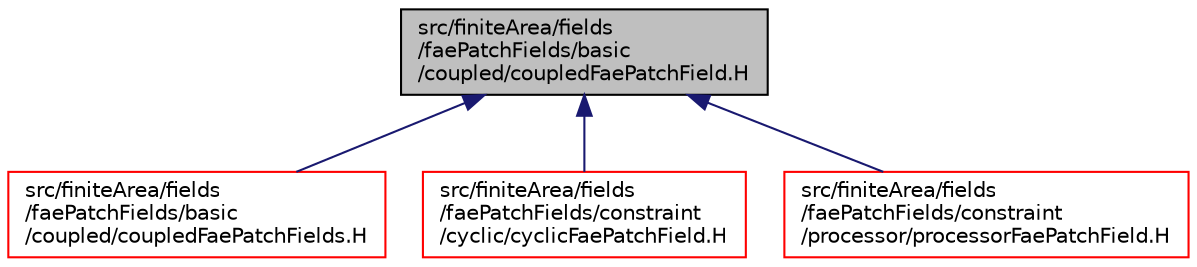 digraph "src/finiteArea/fields/faePatchFields/basic/coupled/coupledFaePatchField.H"
{
  bgcolor="transparent";
  edge [fontname="Helvetica",fontsize="10",labelfontname="Helvetica",labelfontsize="10"];
  node [fontname="Helvetica",fontsize="10",shape=record];
  Node1 [label="src/finiteArea/fields\l/faePatchFields/basic\l/coupled/coupledFaePatchField.H",height=0.2,width=0.4,color="black", fillcolor="grey75", style="filled" fontcolor="black"];
  Node1 -> Node2 [dir="back",color="midnightblue",fontsize="10",style="solid",fontname="Helvetica"];
  Node2 [label="src/finiteArea/fields\l/faePatchFields/basic\l/coupled/coupledFaePatchFields.H",height=0.2,width=0.4,color="red",URL="$coupledFaePatchFields_8H.html"];
  Node1 -> Node3 [dir="back",color="midnightblue",fontsize="10",style="solid",fontname="Helvetica"];
  Node3 [label="src/finiteArea/fields\l/faePatchFields/constraint\l/cyclic/cyclicFaePatchField.H",height=0.2,width=0.4,color="red",URL="$cyclicFaePatchField_8H.html"];
  Node1 -> Node4 [dir="back",color="midnightblue",fontsize="10",style="solid",fontname="Helvetica"];
  Node4 [label="src/finiteArea/fields\l/faePatchFields/constraint\l/processor/processorFaePatchField.H",height=0.2,width=0.4,color="red",URL="$processorFaePatchField_8H.html"];
}
